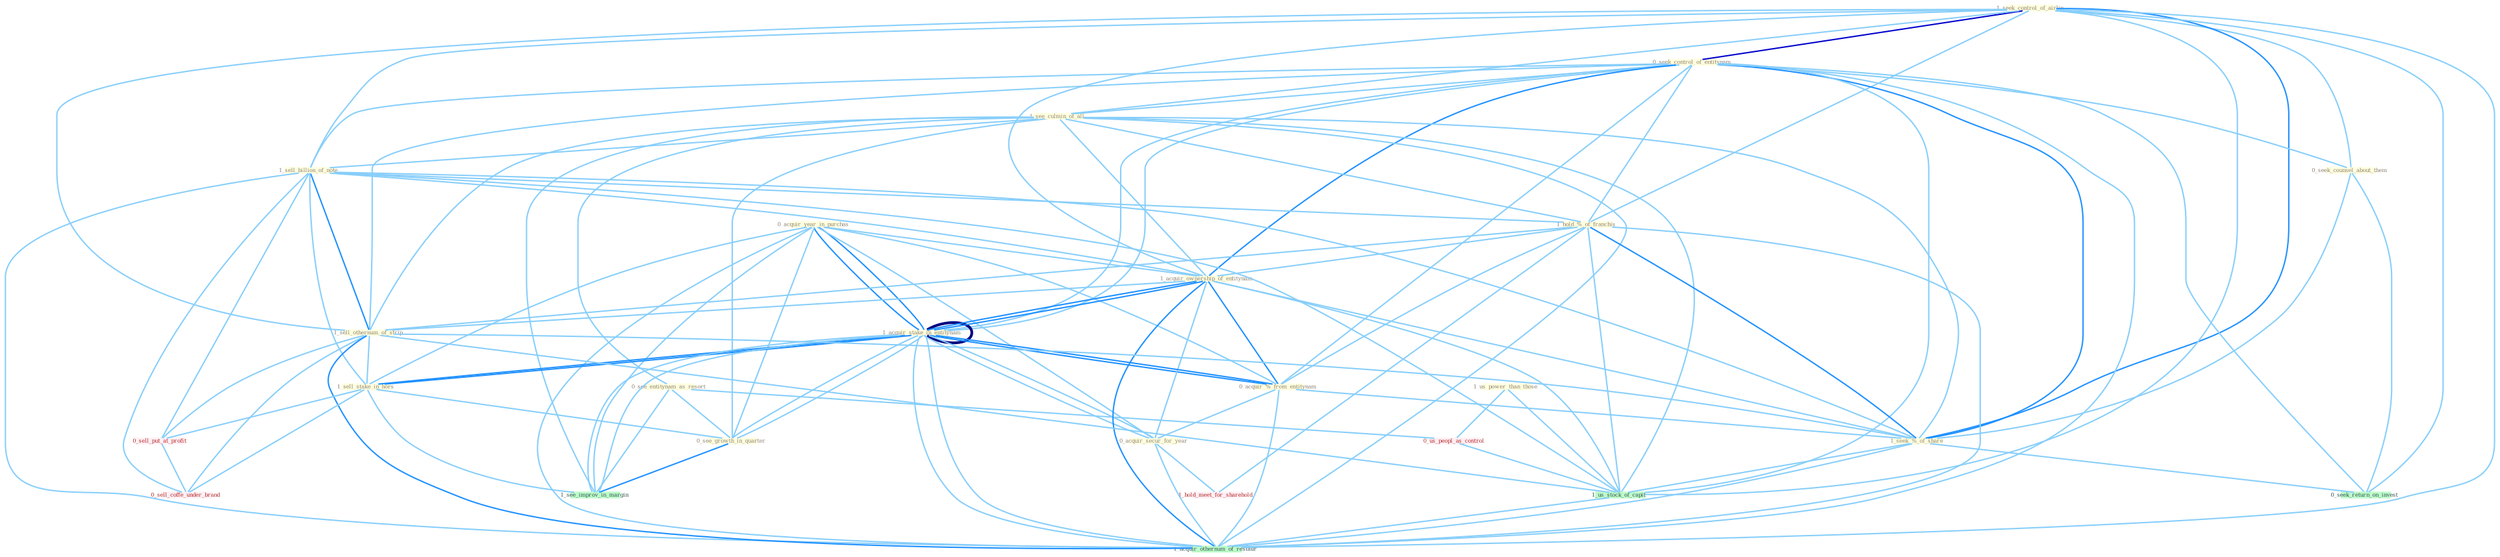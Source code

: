 Graph G{ 
    node
    [shape=polygon,style=filled,width=.5,height=.06,color="#BDFCC9",fixedsize=true,fontsize=4,
    fontcolor="#2f4f4f"];
    {node
    [color="#ffffe0", fontcolor="#8b7d6b"] "1_seek_control_of_airlin " "0_acquir_year_in_purchas " "0_seek_control_of_entitynam " "1_see_culmin_of_all " "1_acquir_stake_in_entitynam " "0_see_entitynam_as_resort " "1_sell_billion_of_note " "1_hold_%_of_franchis " "1_acquir_ownership_of_entitynam " "0_seek_counsel_about_them " "1_us_power_than_those " "0_acquir_%_from_entitynam " "1_sell_othernum_of_strip " "1_seek_%_of_share " "1_acquir_stake_in_entitynam " "1_sell_stake_in_hors " "0_acquir_secur_for_year " "0_see_growth_in_quarter "}
{node [color="#fff0f5", fontcolor="#b22222"] "0_us_peopl_as_control " "0_sell_put_at_profit " "0_sell_coffe_under_brand " "1_hold_meet_for_sharehold "}
edge [color="#B0E2FF"];

	"1_seek_control_of_airlin " -- "0_seek_control_of_entitynam " [w="3", color="#0000cd" , len=0.6];
	"1_seek_control_of_airlin " -- "1_see_culmin_of_all " [w="1", color="#87cefa" ];
	"1_seek_control_of_airlin " -- "1_sell_billion_of_note " [w="1", color="#87cefa" ];
	"1_seek_control_of_airlin " -- "1_hold_%_of_franchis " [w="1", color="#87cefa" ];
	"1_seek_control_of_airlin " -- "1_acquir_ownership_of_entitynam " [w="1", color="#87cefa" ];
	"1_seek_control_of_airlin " -- "0_seek_counsel_about_them " [w="1", color="#87cefa" ];
	"1_seek_control_of_airlin " -- "1_sell_othernum_of_strip " [w="1", color="#87cefa" ];
	"1_seek_control_of_airlin " -- "1_seek_%_of_share " [w="2", color="#1e90ff" , len=0.8];
	"1_seek_control_of_airlin " -- "0_seek_return_on_invest " [w="1", color="#87cefa" ];
	"1_seek_control_of_airlin " -- "1_us_stock_of_capit " [w="1", color="#87cefa" ];
	"1_seek_control_of_airlin " -- "1_acquir_othernum_of_restaur " [w="1", color="#87cefa" ];
	"0_acquir_year_in_purchas " -- "1_acquir_stake_in_entitynam " [w="2", color="#1e90ff" , len=0.8];
	"0_acquir_year_in_purchas " -- "1_acquir_ownership_of_entitynam " [w="1", color="#87cefa" ];
	"0_acquir_year_in_purchas " -- "0_acquir_%_from_entitynam " [w="1", color="#87cefa" ];
	"0_acquir_year_in_purchas " -- "1_acquir_stake_in_entitynam " [w="2", color="#1e90ff" , len=0.8];
	"0_acquir_year_in_purchas " -- "1_sell_stake_in_hors " [w="1", color="#87cefa" ];
	"0_acquir_year_in_purchas " -- "0_acquir_secur_for_year " [w="1", color="#87cefa" ];
	"0_acquir_year_in_purchas " -- "0_see_growth_in_quarter " [w="1", color="#87cefa" ];
	"0_acquir_year_in_purchas " -- "1_see_improv_in_margin " [w="1", color="#87cefa" ];
	"0_acquir_year_in_purchas " -- "1_acquir_othernum_of_restaur " [w="1", color="#87cefa" ];
	"0_seek_control_of_entitynam " -- "1_see_culmin_of_all " [w="1", color="#87cefa" ];
	"0_seek_control_of_entitynam " -- "1_acquir_stake_in_entitynam " [w="1", color="#87cefa" ];
	"0_seek_control_of_entitynam " -- "1_sell_billion_of_note " [w="1", color="#87cefa" ];
	"0_seek_control_of_entitynam " -- "1_hold_%_of_franchis " [w="1", color="#87cefa" ];
	"0_seek_control_of_entitynam " -- "1_acquir_ownership_of_entitynam " [w="2", color="#1e90ff" , len=0.8];
	"0_seek_control_of_entitynam " -- "0_seek_counsel_about_them " [w="1", color="#87cefa" ];
	"0_seek_control_of_entitynam " -- "0_acquir_%_from_entitynam " [w="1", color="#87cefa" ];
	"0_seek_control_of_entitynam " -- "1_sell_othernum_of_strip " [w="1", color="#87cefa" ];
	"0_seek_control_of_entitynam " -- "1_seek_%_of_share " [w="2", color="#1e90ff" , len=0.8];
	"0_seek_control_of_entitynam " -- "1_acquir_stake_in_entitynam " [w="1", color="#87cefa" ];
	"0_seek_control_of_entitynam " -- "0_seek_return_on_invest " [w="1", color="#87cefa" ];
	"0_seek_control_of_entitynam " -- "1_us_stock_of_capit " [w="1", color="#87cefa" ];
	"0_seek_control_of_entitynam " -- "1_acquir_othernum_of_restaur " [w="1", color="#87cefa" ];
	"1_see_culmin_of_all " -- "0_see_entitynam_as_resort " [w="1", color="#87cefa" ];
	"1_see_culmin_of_all " -- "1_sell_billion_of_note " [w="1", color="#87cefa" ];
	"1_see_culmin_of_all " -- "1_hold_%_of_franchis " [w="1", color="#87cefa" ];
	"1_see_culmin_of_all " -- "1_acquir_ownership_of_entitynam " [w="1", color="#87cefa" ];
	"1_see_culmin_of_all " -- "1_sell_othernum_of_strip " [w="1", color="#87cefa" ];
	"1_see_culmin_of_all " -- "1_seek_%_of_share " [w="1", color="#87cefa" ];
	"1_see_culmin_of_all " -- "0_see_growth_in_quarter " [w="1", color="#87cefa" ];
	"1_see_culmin_of_all " -- "1_us_stock_of_capit " [w="1", color="#87cefa" ];
	"1_see_culmin_of_all " -- "1_see_improv_in_margin " [w="1", color="#87cefa" ];
	"1_see_culmin_of_all " -- "1_acquir_othernum_of_restaur " [w="1", color="#87cefa" ];
	"1_acquir_stake_in_entitynam " -- "1_acquir_ownership_of_entitynam " [w="2", color="#1e90ff" , len=0.8];
	"1_acquir_stake_in_entitynam " -- "0_acquir_%_from_entitynam " [w="2", color="#1e90ff" , len=0.8];
	"1_acquir_stake_in_entitynam " -- "1_acquir_stake_in_entitynam " [w="4", style=bold, color="#000080", len=0.4];
	"1_acquir_stake_in_entitynam " -- "1_sell_stake_in_hors " [w="2", color="#1e90ff" , len=0.8];
	"1_acquir_stake_in_entitynam " -- "0_acquir_secur_for_year " [w="1", color="#87cefa" ];
	"1_acquir_stake_in_entitynam " -- "0_see_growth_in_quarter " [w="1", color="#87cefa" ];
	"1_acquir_stake_in_entitynam " -- "1_see_improv_in_margin " [w="1", color="#87cefa" ];
	"1_acquir_stake_in_entitynam " -- "1_acquir_othernum_of_restaur " [w="1", color="#87cefa" ];
	"0_see_entitynam_as_resort " -- "0_see_growth_in_quarter " [w="1", color="#87cefa" ];
	"0_see_entitynam_as_resort " -- "0_us_peopl_as_control " [w="1", color="#87cefa" ];
	"0_see_entitynam_as_resort " -- "1_see_improv_in_margin " [w="1", color="#87cefa" ];
	"1_sell_billion_of_note " -- "1_hold_%_of_franchis " [w="1", color="#87cefa" ];
	"1_sell_billion_of_note " -- "1_acquir_ownership_of_entitynam " [w="1", color="#87cefa" ];
	"1_sell_billion_of_note " -- "1_sell_othernum_of_strip " [w="2", color="#1e90ff" , len=0.8];
	"1_sell_billion_of_note " -- "1_seek_%_of_share " [w="1", color="#87cefa" ];
	"1_sell_billion_of_note " -- "1_sell_stake_in_hors " [w="1", color="#87cefa" ];
	"1_sell_billion_of_note " -- "0_sell_put_at_profit " [w="1", color="#87cefa" ];
	"1_sell_billion_of_note " -- "1_us_stock_of_capit " [w="1", color="#87cefa" ];
	"1_sell_billion_of_note " -- "0_sell_coffe_under_brand " [w="1", color="#87cefa" ];
	"1_sell_billion_of_note " -- "1_acquir_othernum_of_restaur " [w="1", color="#87cefa" ];
	"1_hold_%_of_franchis " -- "1_acquir_ownership_of_entitynam " [w="1", color="#87cefa" ];
	"1_hold_%_of_franchis " -- "0_acquir_%_from_entitynam " [w="1", color="#87cefa" ];
	"1_hold_%_of_franchis " -- "1_sell_othernum_of_strip " [w="1", color="#87cefa" ];
	"1_hold_%_of_franchis " -- "1_seek_%_of_share " [w="2", color="#1e90ff" , len=0.8];
	"1_hold_%_of_franchis " -- "1_us_stock_of_capit " [w="1", color="#87cefa" ];
	"1_hold_%_of_franchis " -- "1_hold_meet_for_sharehold " [w="1", color="#87cefa" ];
	"1_hold_%_of_franchis " -- "1_acquir_othernum_of_restaur " [w="1", color="#87cefa" ];
	"1_acquir_ownership_of_entitynam " -- "0_acquir_%_from_entitynam " [w="2", color="#1e90ff" , len=0.8];
	"1_acquir_ownership_of_entitynam " -- "1_sell_othernum_of_strip " [w="1", color="#87cefa" ];
	"1_acquir_ownership_of_entitynam " -- "1_seek_%_of_share " [w="1", color="#87cefa" ];
	"1_acquir_ownership_of_entitynam " -- "1_acquir_stake_in_entitynam " [w="2", color="#1e90ff" , len=0.8];
	"1_acquir_ownership_of_entitynam " -- "0_acquir_secur_for_year " [w="1", color="#87cefa" ];
	"1_acquir_ownership_of_entitynam " -- "1_us_stock_of_capit " [w="1", color="#87cefa" ];
	"1_acquir_ownership_of_entitynam " -- "1_acquir_othernum_of_restaur " [w="2", color="#1e90ff" , len=0.8];
	"0_seek_counsel_about_them " -- "1_seek_%_of_share " [w="1", color="#87cefa" ];
	"0_seek_counsel_about_them " -- "0_seek_return_on_invest " [w="1", color="#87cefa" ];
	"1_us_power_than_those " -- "0_us_peopl_as_control " [w="1", color="#87cefa" ];
	"1_us_power_than_those " -- "1_us_stock_of_capit " [w="1", color="#87cefa" ];
	"0_acquir_%_from_entitynam " -- "1_seek_%_of_share " [w="1", color="#87cefa" ];
	"0_acquir_%_from_entitynam " -- "1_acquir_stake_in_entitynam " [w="2", color="#1e90ff" , len=0.8];
	"0_acquir_%_from_entitynam " -- "0_acquir_secur_for_year " [w="1", color="#87cefa" ];
	"0_acquir_%_from_entitynam " -- "1_acquir_othernum_of_restaur " [w="1", color="#87cefa" ];
	"1_sell_othernum_of_strip " -- "1_seek_%_of_share " [w="1", color="#87cefa" ];
	"1_sell_othernum_of_strip " -- "1_sell_stake_in_hors " [w="1", color="#87cefa" ];
	"1_sell_othernum_of_strip " -- "0_sell_put_at_profit " [w="1", color="#87cefa" ];
	"1_sell_othernum_of_strip " -- "1_us_stock_of_capit " [w="1", color="#87cefa" ];
	"1_sell_othernum_of_strip " -- "0_sell_coffe_under_brand " [w="1", color="#87cefa" ];
	"1_sell_othernum_of_strip " -- "1_acquir_othernum_of_restaur " [w="2", color="#1e90ff" , len=0.8];
	"1_seek_%_of_share " -- "0_seek_return_on_invest " [w="1", color="#87cefa" ];
	"1_seek_%_of_share " -- "1_us_stock_of_capit " [w="1", color="#87cefa" ];
	"1_seek_%_of_share " -- "1_acquir_othernum_of_restaur " [w="1", color="#87cefa" ];
	"1_acquir_stake_in_entitynam " -- "1_sell_stake_in_hors " [w="2", color="#1e90ff" , len=0.8];
	"1_acquir_stake_in_entitynam " -- "0_acquir_secur_for_year " [w="1", color="#87cefa" ];
	"1_acquir_stake_in_entitynam " -- "0_see_growth_in_quarter " [w="1", color="#87cefa" ];
	"1_acquir_stake_in_entitynam " -- "1_see_improv_in_margin " [w="1", color="#87cefa" ];
	"1_acquir_stake_in_entitynam " -- "1_acquir_othernum_of_restaur " [w="1", color="#87cefa" ];
	"1_sell_stake_in_hors " -- "0_see_growth_in_quarter " [w="1", color="#87cefa" ];
	"1_sell_stake_in_hors " -- "0_sell_put_at_profit " [w="1", color="#87cefa" ];
	"1_sell_stake_in_hors " -- "1_see_improv_in_margin " [w="1", color="#87cefa" ];
	"1_sell_stake_in_hors " -- "0_sell_coffe_under_brand " [w="1", color="#87cefa" ];
	"0_acquir_secur_for_year " -- "1_hold_meet_for_sharehold " [w="1", color="#87cefa" ];
	"0_acquir_secur_for_year " -- "1_acquir_othernum_of_restaur " [w="1", color="#87cefa" ];
	"0_see_growth_in_quarter " -- "1_see_improv_in_margin " [w="2", color="#1e90ff" , len=0.8];
	"0_us_peopl_as_control " -- "1_us_stock_of_capit " [w="1", color="#87cefa" ];
	"0_sell_put_at_profit " -- "0_sell_coffe_under_brand " [w="1", color="#87cefa" ];
	"1_us_stock_of_capit " -- "1_acquir_othernum_of_restaur " [w="1", color="#87cefa" ];
}